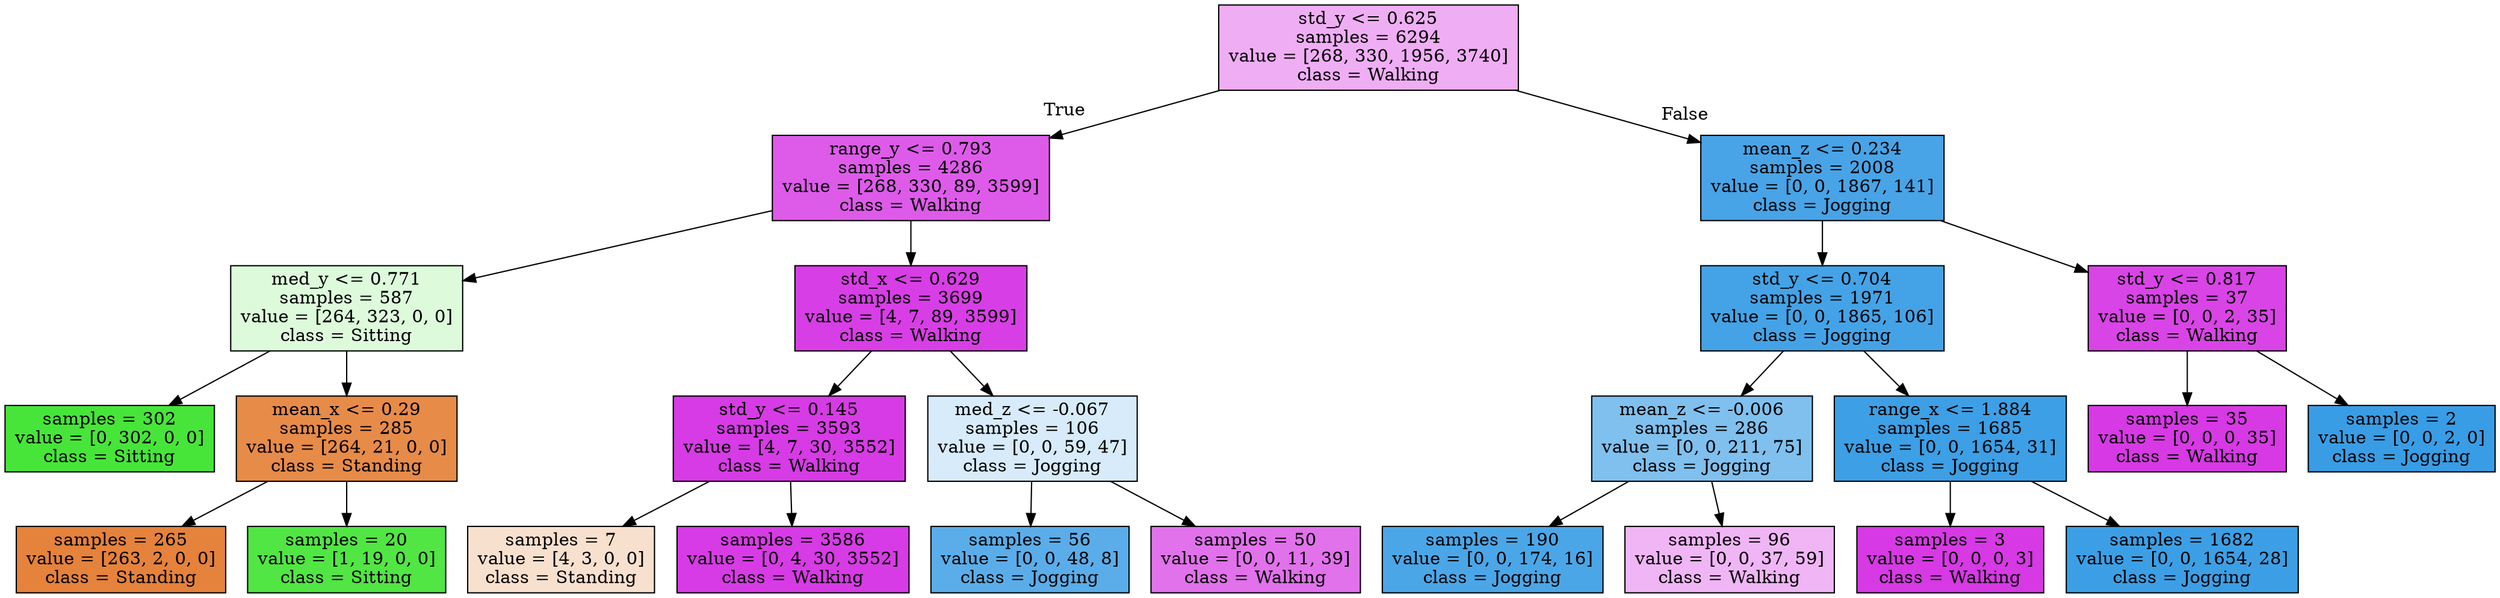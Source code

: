 digraph Tree {
node [shape=box, style="filled", color="black"] ;
0 [label="std_y <= 0.625\nsamples = 6294\nvalue = [268, 330, 1956, 3740]\nclass = Walking", fillcolor="#efaef4"] ;
1 [label="range_y <= 0.793\nsamples = 4286\nvalue = [268, 330, 89, 3599]\nclass = Walking", fillcolor="#de5bea"] ;
0 -> 1 [labeldistance=2.5, labelangle=45, headlabel="True"] ;
2 [label="med_y <= 0.771\nsamples = 587\nvalue = [264, 323, 0, 0]\nclass = Sitting", fillcolor="#ddfadb"] ;
1 -> 2 ;
3 [label="samples = 302\nvalue = [0, 302, 0, 0]\nclass = Sitting", fillcolor="#47e539"] ;
2 -> 3 ;
4 [label="mean_x <= 0.29\nsamples = 285\nvalue = [264, 21, 0, 0]\nclass = Standing", fillcolor="#e78b49"] ;
2 -> 4 ;
5 [label="samples = 265\nvalue = [263, 2, 0, 0]\nclass = Standing", fillcolor="#e5823b"] ;
4 -> 5 ;
6 [label="samples = 20\nvalue = [1, 19, 0, 0]\nclass = Sitting", fillcolor="#51e643"] ;
4 -> 6 ;
7 [label="std_x <= 0.629\nsamples = 3699\nvalue = [4, 7, 89, 3599]\nclass = Walking", fillcolor="#d83ee6"] ;
1 -> 7 ;
8 [label="std_y <= 0.145\nsamples = 3593\nvalue = [4, 7, 30, 3552]\nclass = Walking", fillcolor="#d73be5"] ;
7 -> 8 ;
9 [label="samples = 7\nvalue = [4, 3, 0, 0]\nclass = Standing", fillcolor="#f8e0ce"] ;
8 -> 9 ;
10 [label="samples = 3586\nvalue = [0, 4, 30, 3552]\nclass = Walking", fillcolor="#d73be5"] ;
8 -> 10 ;
11 [label="med_z <= -0.067\nsamples = 106\nvalue = [0, 0, 59, 47]\nclass = Jogging", fillcolor="#d7ebfa"] ;
7 -> 11 ;
12 [label="samples = 56\nvalue = [0, 0, 48, 8]\nclass = Jogging", fillcolor="#5aade9"] ;
11 -> 12 ;
13 [label="samples = 50\nvalue = [0, 0, 11, 39]\nclass = Walking", fillcolor="#e271ec"] ;
11 -> 13 ;
14 [label="mean_z <= 0.234\nsamples = 2008\nvalue = [0, 0, 1867, 141]\nclass = Jogging", fillcolor="#48a4e7"] ;
0 -> 14 [labeldistance=2.5, labelangle=-45, headlabel="False"] ;
15 [label="std_y <= 0.704\nsamples = 1971\nvalue = [0, 0, 1865, 106]\nclass = Jogging", fillcolor="#44a3e6"] ;
14 -> 15 ;
16 [label="mean_z <= -0.006\nsamples = 286\nvalue = [0, 0, 211, 75]\nclass = Jogging", fillcolor="#7fc0ee"] ;
15 -> 16 ;
17 [label="samples = 190\nvalue = [0, 0, 174, 16]\nclass = Jogging", fillcolor="#4ba6e7"] ;
16 -> 17 ;
18 [label="samples = 96\nvalue = [0, 0, 37, 59]\nclass = Walking", fillcolor="#f0b5f5"] ;
16 -> 18 ;
19 [label="range_x <= 1.884\nsamples = 1685\nvalue = [0, 0, 1654, 31]\nclass = Jogging", fillcolor="#3d9fe5"] ;
15 -> 19 ;
20 [label="samples = 3\nvalue = [0, 0, 0, 3]\nclass = Walking", fillcolor="#d739e5"] ;
19 -> 20 ;
21 [label="samples = 1682\nvalue = [0, 0, 1654, 28]\nclass = Jogging", fillcolor="#3c9fe5"] ;
19 -> 21 ;
22 [label="std_y <= 0.817\nsamples = 37\nvalue = [0, 0, 2, 35]\nclass = Walking", fillcolor="#d944e6"] ;
14 -> 22 ;
23 [label="samples = 35\nvalue = [0, 0, 0, 35]\nclass = Walking", fillcolor="#d739e5"] ;
22 -> 23 ;
24 [label="samples = 2\nvalue = [0, 0, 2, 0]\nclass = Jogging", fillcolor="#399de5"] ;
22 -> 24 ;
}